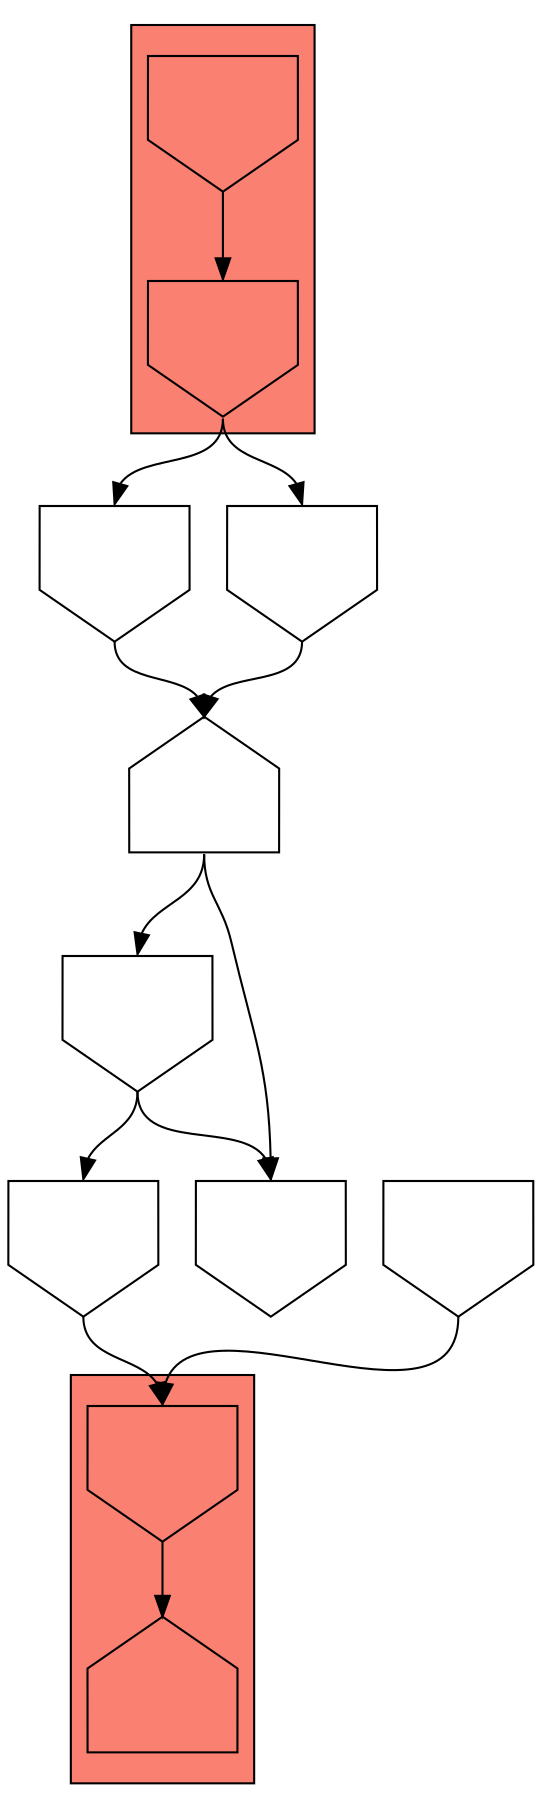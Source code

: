 digraph asm {
	edge [headport=n,tailport=s];
subgraph cluster_C12488_12495 {
	12488 [label="",height=1,width=1,shape=invhouse];
	12495 [label="",height=1,width=1,shape=invhouse];
	style=filled;
	fillcolor=salmon;
}
subgraph cluster_C5423_3716 {
	5423 [label="",height=1,width=1,shape=invhouse];
	3716 [label="",height=1,width=1,shape=house];
	style=filled;
	fillcolor=salmon;
}
	7771 [label="",height=1,width=1,shape=invhouse];
	2563 [label="",height=1,width=1,shape=house];
	6183 [label="",height=1,width=1,shape=invhouse];
	6834 [label="",height=1,width=1,shape=invhouse];
	12088 [label="",height=1,width=1,shape=invhouse];
	18214 [label="",height=1,width=1,shape=invhouse];
	9366 [label="",height=1,width=1,shape=invhouse];
	12488 -> 12495
	12495 -> 7771
	12495 -> 9366
	7771 -> 2563
	2563 -> 6183
	2563 -> 18214
	6183 -> 6834
	6183 -> 18214
	6834 -> 5423
	5423 -> 3716
	12088 -> 5423
	9366 -> 2563
}